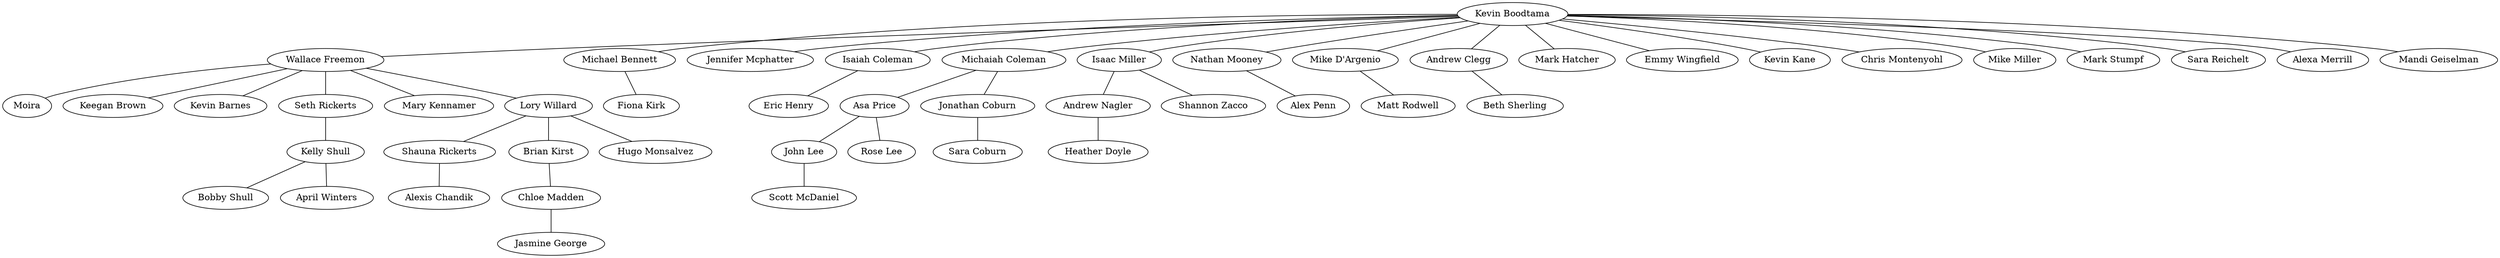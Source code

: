 graph daddy {
	"Wallace Freemon" -- Moira
	"Kelly Shull" -- "Bobby Shull"
	"Wallace Freemon" -- "Keegan Brown"
	"Wallace Freemon" -- "Kevin Barnes"
	"John Lee" -- "Scott McDaniel"
	"Kelly Shull" -- "April Winters"
	"Seth Rickerts" -- "Kelly Shull"
	"Shauna Rickerts" -- "Alexis Chandik"
	"Michael Bennett" -- "Fiona Kirk"
	"Andrew Nagler" -- "Heather Doyle"
	"Kevin Boodtama" -- "Jennifer Mcphatter"
	"Isaiah Coleman" -- "Eric Henry"
	"Chloe Madden" -- "Jasmine George"
	"Brian Kirst" -- "Chloe Madden"
	"Asa Price" -- "Rose Lee"
	"Asa Price" -- "John Lee"
	"Wallace Freemon" -- "Mary Kennamer"
	"Lory Willard" -- "Hugo Monsalvez"
	"Jonathan Coburn" -- "Sara Coburn"
	"Lory Willard" -- "Shauna Rickerts"
	"Michaiah Coleman" -- "Jonathan Coburn"
	"Lory Willard" -- "Brian Kirst"
	"Wallace Freemon" -- "Seth Rickerts"
	"Michaiah Coleman" -- "Asa Price"
	"Wallace Freemon" -- "Lory Willard"
	"Isaac Miller" -- "Shannon Zacco"
	"Isaac Miller" -- "Andrew Nagler"
	"Nathan Mooney" -- "Alex Penn"
	"Mike D'Argenio" -- "Matt Rodwell"
	"Andrew Clegg" -- "Beth Sherling"
	"Kevin Boodtama" -- "Mark Hatcher"
	"Kevin Boodtama" -- "Emmy Wingfield"
	"Kevin Boodtama" -- "Kevin Kane"
	"Kevin Boodtama" -- "Chris Montenyohl"
	"Kevin Boodtama" -- "Mike Miller"
	"Kevin Boodtama" -- "Mike D'Argenio"
	"Kevin Boodtama" -- "Andrew Clegg"
	"Kevin Boodtama" -- "Mark Stumpf"
	"Kevin Boodtama" -- "Sara Reichelt"
	"Kevin Boodtama" -- "Michaiah Coleman"
	"Kevin Boodtama" -- "Isaiah Coleman"
	"Kevin Boodtama" -- "Isaac Miller"
	"Kevin Boodtama" -- "Nathan Mooney"
	"Kevin Boodtama" -- "Alexa Merrill"
	"Kevin Boodtama" -- "Mandi Geiselman"
	"Kevin Boodtama" -- "Michael Bennett"
	"Kevin Boodtama" -- "Wallace Freemon"
}
